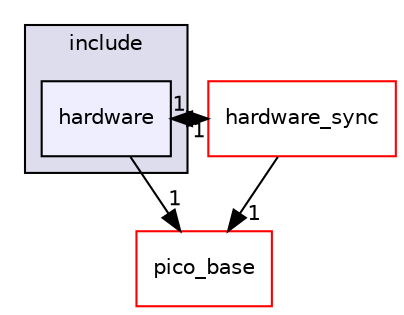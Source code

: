 digraph "hardware_claim/include/hardware" {
  compound=true
  node [ fontsize="10", fontname="Helvetica"];
  edge [ labelfontsize="10", labelfontname="Helvetica"];
  subgraph clusterdir_c65902dc7f291c1b1b086aca6ffff22e {
    graph [ bgcolor="#ddddee", pencolor="black", label="include" fontname="Helvetica", fontsize="10", URL="dir_c65902dc7f291c1b1b086aca6ffff22e.html"]
  dir_7e256f24dcbcdf56ef037a203c5c6608 [shape=box, label="hardware", style="filled", fillcolor="#eeeeff", pencolor="black", URL="dir_7e256f24dcbcdf56ef037a203c5c6608.html"];
  }
  dir_ee4ba4c32933fd9d1c9bce216e67756d [shape=box label="pico_base" fillcolor="white" style="filled" color="red" URL="dir_ee4ba4c32933fd9d1c9bce216e67756d.html"];
  dir_992bccbfc838886b69a13f304f758bbd [shape=box label="hardware_sync" fillcolor="white" style="filled" color="red" URL="dir_992bccbfc838886b69a13f304f758bbd.html"];
  dir_7e256f24dcbcdf56ef037a203c5c6608->dir_ee4ba4c32933fd9d1c9bce216e67756d [headlabel="1", labeldistance=1.5 headhref="dir_000064_000007.html"];
  dir_7e256f24dcbcdf56ef037a203c5c6608->dir_992bccbfc838886b69a13f304f758bbd [headlabel="1", labeldistance=1.5 headhref="dir_000064_000032.html"];
  dir_992bccbfc838886b69a13f304f758bbd->dir_ee4ba4c32933fd9d1c9bce216e67756d [headlabel="1", labeldistance=1.5 headhref="dir_000032_000007.html"];
  dir_992bccbfc838886b69a13f304f758bbd->dir_7e256f24dcbcdf56ef037a203c5c6608 [headlabel="1", labeldistance=1.5 headhref="dir_000032_000064.html"];
}
